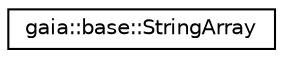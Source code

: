 digraph G
{
  edge [fontname="Helvetica",fontsize="10",labelfontname="Helvetica",labelfontsize="10"];
  node [fontname="Helvetica",fontsize="10",shape=record];
  rankdir=LR;
  Node1 [label="gaia::base::StringArray",height=0.2,width=0.4,color="black", fillcolor="white", style="filled",URL="$da/db6/classgaia_1_1base_1_1_string_array.html",tooltip="This an array to contain String object."];
}
